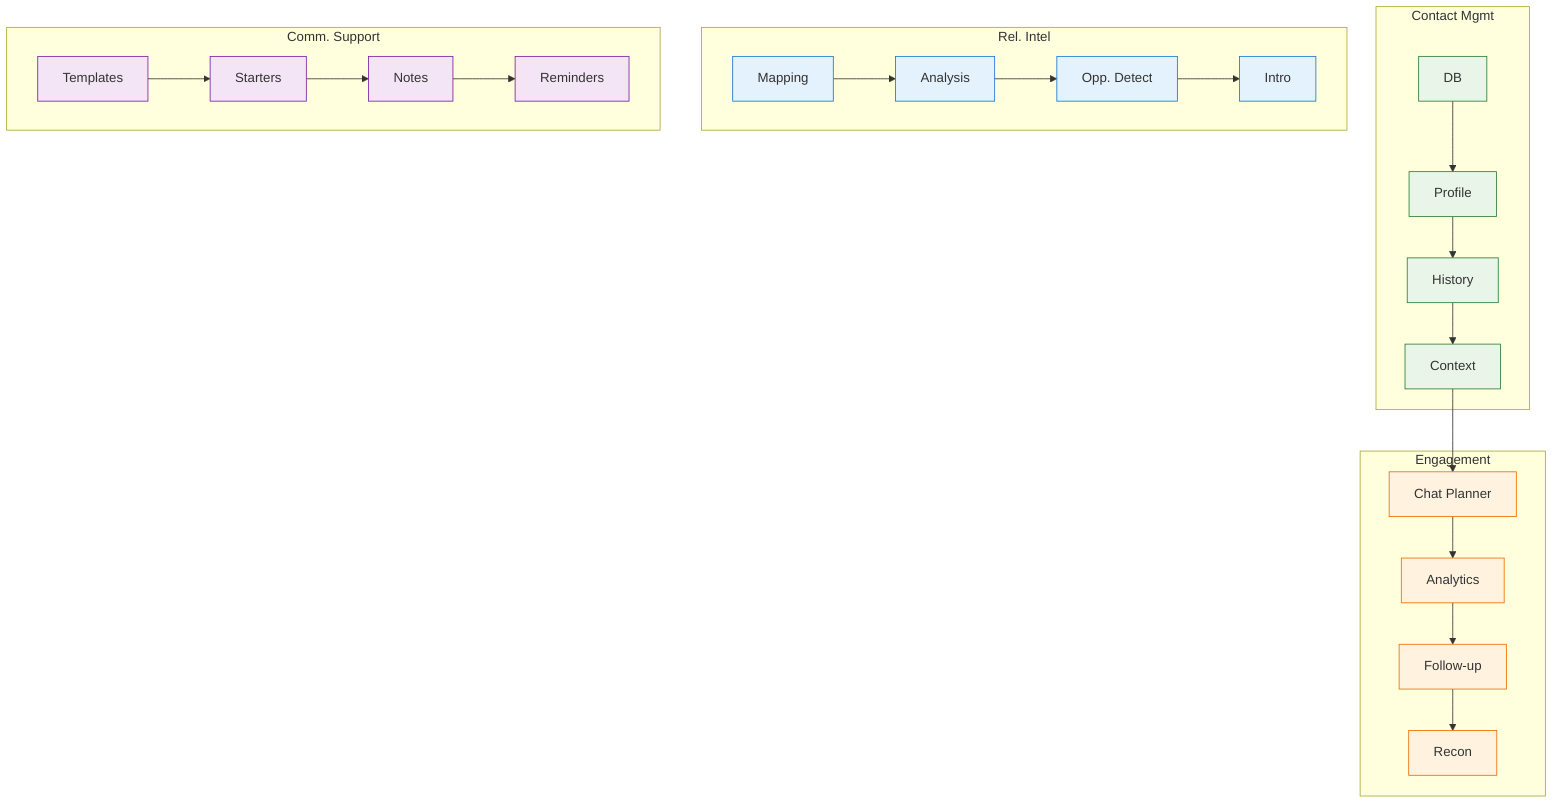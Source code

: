 graph TB
    subgraph "Contact Mgmt"
        A[DB]
        B[Profile]
        C[History]
        D[Context]
    end
    
    subgraph "Engagement"
        E[Chat Planner]
        F[Analytics]
        G[Follow-up]
        H[Recon]
    end
    
    subgraph "Rel. Intel"
        I[Mapping]
        J[Analysis]
        K[Opp. Detect]
        L[Intro]
    end
    
    subgraph "Comm. Support"
        M[Templates]
        N[Starters]
        O[Notes]
        P[Reminders]
    end
    
    A --> B
    B --> C
    C --> D
    D --> E
    E --> F
    F --> G
    G --> H
    
    I --> J
    J --> K
    K --> L
    
    M --> N
    N --> O
    O --> P
    
    classDef management fill:#e8f5e8,stroke:#2e7d32
    classDef strategy fill:#fff3e0,stroke:#ef6c00
    classDef intelligence fill:#e3f2fd,stroke:#1976d2
    classDef communication fill:#f3e5f5,stroke:#7b1fa2
    
    class A,B,C,D management
    class E,F,G,H strategy
    class I,J,K,L intelligence
    class M,N,O,P communication